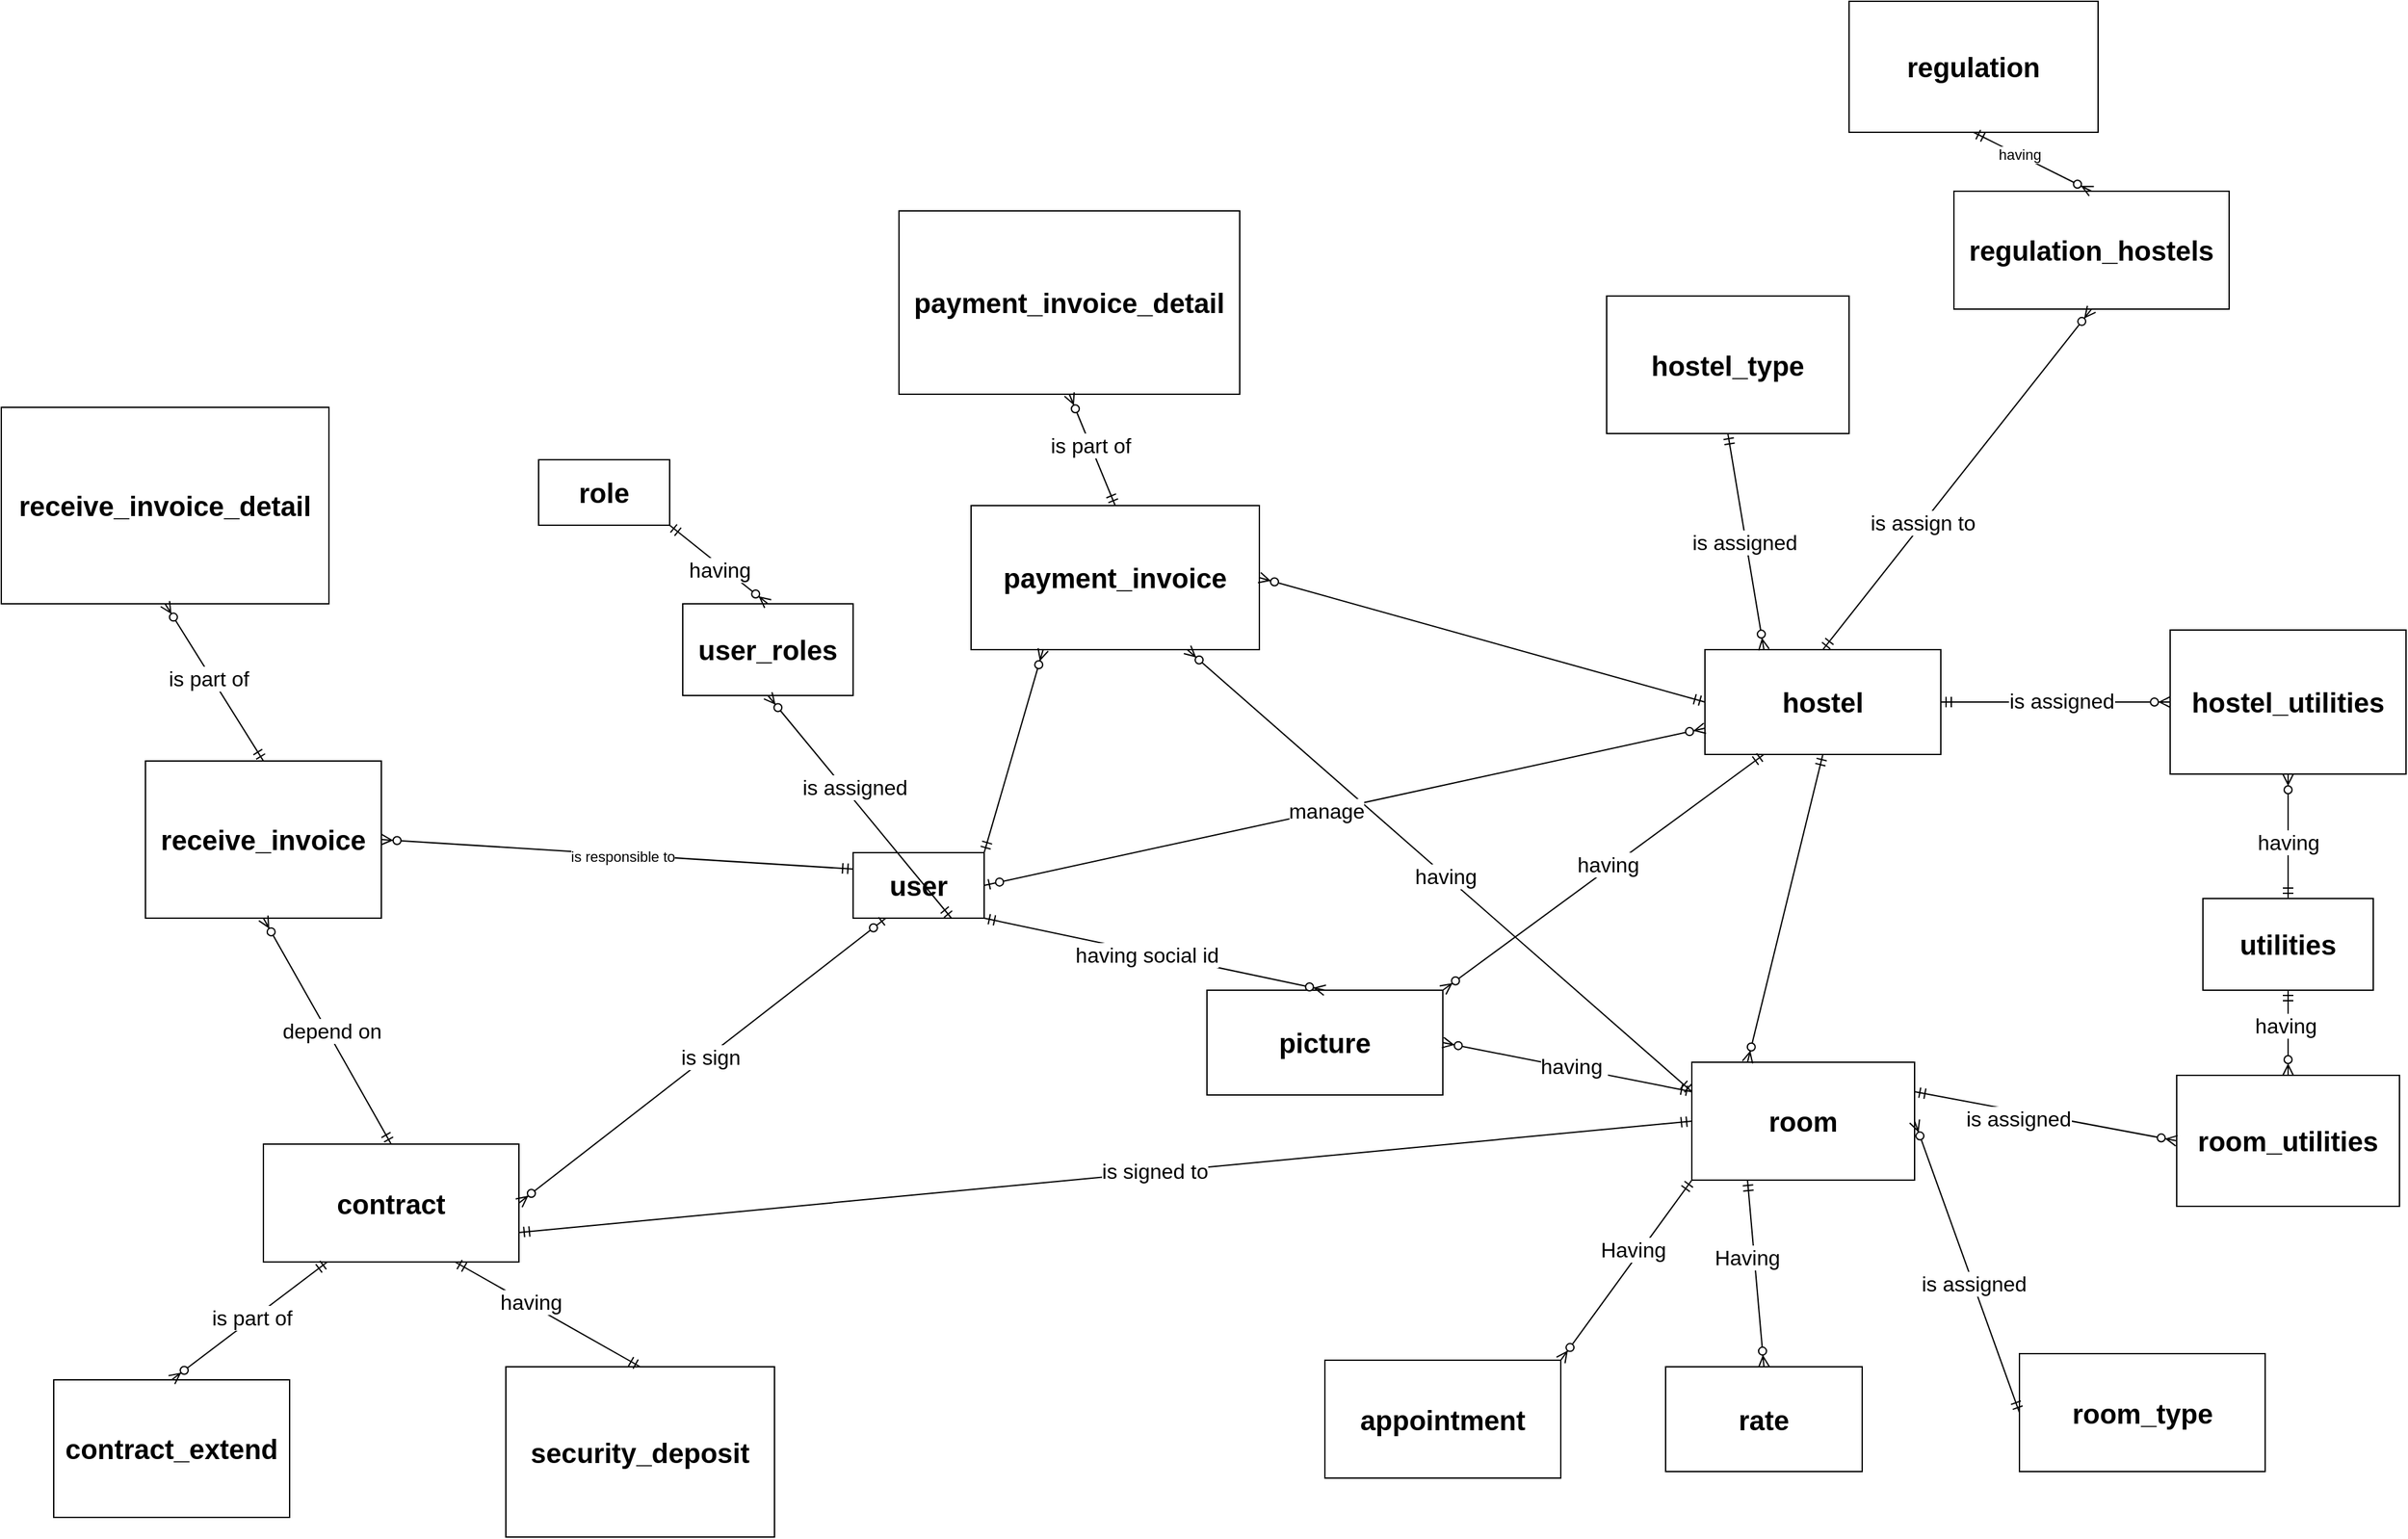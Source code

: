 <mxfile version="24.7.2" type="github">
  <diagram id="R2lEEEUBdFMjLlhIrx00" name="Page-1">
    <mxGraphModel dx="2100" dy="1044" grid="1" gridSize="10" guides="1" tooltips="1" connect="1" arrows="1" fold="1" page="1" pageScale="1" pageWidth="850" pageHeight="1100" math="0" shadow="0" extFonts="Permanent Marker^https://fonts.googleapis.com/css?family=Permanent+Marker">
      <root>
        <mxCell id="0" />
        <mxCell id="1" parent="0" />
        <mxCell id="GKdVHdzbGyq1zqF9Dv50-1" value="appointment" style="html=1;dashed=0;whiteSpace=wrap;fontSize=21;fontStyle=1" vertex="1" parent="1">
          <mxGeometry x="1170" y="1487.5" width="180" height="90" as="geometry" />
        </mxCell>
        <mxCell id="GKdVHdzbGyq1zqF9Dv50-2" value="contract" style="html=1;dashed=0;whiteSpace=wrap;fontSize=21;fontStyle=1" vertex="1" parent="1">
          <mxGeometry x="360" y="1322.5" width="195" height="90" as="geometry" />
        </mxCell>
        <mxCell id="GKdVHdzbGyq1zqF9Dv50-3" value="contract_extend" style="html=1;dashed=0;whiteSpace=wrap;fontSize=21;fontStyle=1" vertex="1" parent="1">
          <mxGeometry x="200" y="1502.5" width="180" height="105" as="geometry" />
        </mxCell>
        <mxCell id="GKdVHdzbGyq1zqF9Dv50-4" value="hostel" style="html=1;dashed=0;whiteSpace=wrap;fontSize=21;fontStyle=1" vertex="1" parent="1">
          <mxGeometry x="1460" y="945" width="180" height="80" as="geometry" />
        </mxCell>
        <mxCell id="GKdVHdzbGyq1zqF9Dv50-5" value="hostel_type" style="html=1;dashed=0;whiteSpace=wrap;fontSize=21;fontStyle=1" vertex="1" parent="1">
          <mxGeometry x="1385" y="675" width="185" height="105" as="geometry" />
        </mxCell>
        <mxCell id="GKdVHdzbGyq1zqF9Dv50-6" value="hostel_utilities" style="html=1;dashed=0;whiteSpace=wrap;fontSize=21;fontStyle=1" vertex="1" parent="1">
          <mxGeometry x="1815" y="930" width="180" height="110" as="geometry" />
        </mxCell>
        <mxCell id="GKdVHdzbGyq1zqF9Dv50-7" value="payment_invoice" style="html=1;dashed=0;whiteSpace=wrap;fontSize=21;fontStyle=1" vertex="1" parent="1">
          <mxGeometry x="900" y="835" width="220" height="110" as="geometry" />
        </mxCell>
        <mxCell id="GKdVHdzbGyq1zqF9Dv50-8" value="payment_invoice_detail" style="html=1;dashed=0;whiteSpace=wrap;fontSize=21;fontStyle=1" vertex="1" parent="1">
          <mxGeometry x="845" y="610" width="260" height="140" as="geometry" />
        </mxCell>
        <mxCell id="GKdVHdzbGyq1zqF9Dv50-9" value="picture" style="html=1;dashed=0;whiteSpace=wrap;fontSize=21;fontStyle=1" vertex="1" parent="1">
          <mxGeometry x="1080" y="1205" width="180" height="80" as="geometry" />
        </mxCell>
        <mxCell id="GKdVHdzbGyq1zqF9Dv50-10" value="rate" style="html=1;dashed=0;whiteSpace=wrap;fontSize=21;fontStyle=1" vertex="1" parent="1">
          <mxGeometry x="1430" y="1492.5" width="150" height="80" as="geometry" />
        </mxCell>
        <mxCell id="GKdVHdzbGyq1zqF9Dv50-11" value="receive_invoice" style="html=1;dashed=0;whiteSpace=wrap;fontSize=21;fontStyle=1" vertex="1" parent="1">
          <mxGeometry x="270" y="1030" width="180" height="120" as="geometry" />
        </mxCell>
        <mxCell id="GKdVHdzbGyq1zqF9Dv50-12" value="receive_invoice_detail" style="html=1;dashed=0;whiteSpace=wrap;fontSize=21;fontStyle=1" vertex="1" parent="1">
          <mxGeometry x="160" y="760" width="250" height="150" as="geometry" />
        </mxCell>
        <mxCell id="GKdVHdzbGyq1zqF9Dv50-13" value="regulation" style="html=1;dashed=0;whiteSpace=wrap;fontSize=21;fontStyle=1" vertex="1" parent="1">
          <mxGeometry x="1570" y="450" width="190" height="100" as="geometry" />
        </mxCell>
        <mxCell id="GKdVHdzbGyq1zqF9Dv50-14" value="regulation_hostels" style="html=1;dashed=0;whiteSpace=wrap;fontSize=21;fontStyle=1" vertex="1" parent="1">
          <mxGeometry x="1650" y="595" width="210" height="90" as="geometry" />
        </mxCell>
        <mxCell id="GKdVHdzbGyq1zqF9Dv50-15" value="role" style="html=1;dashed=0;whiteSpace=wrap;fontSize=21;fontStyle=1" vertex="1" parent="1">
          <mxGeometry x="570" y="800" width="100" height="50" as="geometry" />
        </mxCell>
        <mxCell id="GKdVHdzbGyq1zqF9Dv50-16" value="room" style="html=1;dashed=0;whiteSpace=wrap;fontSize=21;fontStyle=1" vertex="1" parent="1">
          <mxGeometry x="1450" y="1260" width="170" height="90" as="geometry" />
        </mxCell>
        <mxCell id="GKdVHdzbGyq1zqF9Dv50-17" value="room_type" style="html=1;dashed=0;whiteSpace=wrap;fontSize=21;fontStyle=1" vertex="1" parent="1">
          <mxGeometry x="1700" y="1482.5" width="187.5" height="90" as="geometry" />
        </mxCell>
        <mxCell id="GKdVHdzbGyq1zqF9Dv50-18" value="room_utilities" style="html=1;dashed=0;whiteSpace=wrap;fontSize=21;fontStyle=1" vertex="1" parent="1">
          <mxGeometry x="1820" y="1270" width="170" height="100" as="geometry" />
        </mxCell>
        <mxCell id="GKdVHdzbGyq1zqF9Dv50-19" value="security_deposit" style="html=1;dashed=0;whiteSpace=wrap;fontSize=21;fontStyle=1" vertex="1" parent="1">
          <mxGeometry x="545" y="1492.5" width="205" height="130" as="geometry" />
        </mxCell>
        <mxCell id="GKdVHdzbGyq1zqF9Dv50-20" value="user" style="html=1;dashed=0;whiteSpace=wrap;fontSize=21;fontStyle=1;rotation=0;" vertex="1" parent="1">
          <mxGeometry x="810" y="1100" width="100" height="50" as="geometry" />
        </mxCell>
        <mxCell id="GKdVHdzbGyq1zqF9Dv50-21" value="user_roles" style="html=1;dashed=0;whiteSpace=wrap;fontSize=21;fontStyle=1" vertex="1" parent="1">
          <mxGeometry x="680" y="910" width="130" height="70" as="geometry" />
        </mxCell>
        <mxCell id="GKdVHdzbGyq1zqF9Dv50-22" value="utilities" style="html=1;dashed=0;whiteSpace=wrap;fontSize=21;fontStyle=1" vertex="1" parent="1">
          <mxGeometry x="1840" y="1135" width="130" height="70" as="geometry" />
        </mxCell>
        <mxCell id="GKdVHdzbGyq1zqF9Dv50-23" value="" style="fontSize=12;html=1;endArrow=ERzeroToMany;startArrow=ERmandOne;rounded=0;entryX=0.5;entryY=1;entryDx=0;entryDy=0;exitX=0.75;exitY=1;exitDx=0;exitDy=0;" edge="1" parent="1" source="GKdVHdzbGyq1zqF9Dv50-20" target="GKdVHdzbGyq1zqF9Dv50-21">
          <mxGeometry width="100" height="100" relative="1" as="geometry">
            <mxPoint x="1320" y="1280" as="sourcePoint" />
            <mxPoint x="1980" y="1435" as="targetPoint" />
          </mxGeometry>
        </mxCell>
        <mxCell id="GKdVHdzbGyq1zqF9Dv50-24" value="is assigned" style="edgeLabel;html=1;align=center;verticalAlign=middle;resizable=0;points=[];fontSize=16;" vertex="1" connectable="0" parent="GKdVHdzbGyq1zqF9Dv50-23">
          <mxGeometry x="-0.217" y="1" relative="1" as="geometry">
            <mxPoint x="-19" y="-34" as="offset" />
          </mxGeometry>
        </mxCell>
        <mxCell id="GKdVHdzbGyq1zqF9Dv50-25" value="" style="fontSize=12;html=1;endArrow=ERzeroToMany;startArrow=ERmandOne;rounded=0;entryX=0.5;entryY=0;entryDx=0;entryDy=0;exitX=1;exitY=1;exitDx=0;exitDy=0;jumpStyle=line;" edge="1" parent="1" source="GKdVHdzbGyq1zqF9Dv50-15" target="GKdVHdzbGyq1zqF9Dv50-21">
          <mxGeometry width="100" height="100" relative="1" as="geometry">
            <mxPoint x="1495" y="1365" as="sourcePoint" />
            <mxPoint x="1525" y="1210" as="targetPoint" />
          </mxGeometry>
        </mxCell>
        <mxCell id="GKdVHdzbGyq1zqF9Dv50-26" value="having" style="edgeLabel;html=1;align=center;verticalAlign=middle;resizable=0;points=[];fontSize=16;" vertex="1" connectable="0" parent="GKdVHdzbGyq1zqF9Dv50-25">
          <mxGeometry x="0.067" y="-4" relative="1" as="geometry">
            <mxPoint y="-1" as="offset" />
          </mxGeometry>
        </mxCell>
        <mxCell id="GKdVHdzbGyq1zqF9Dv50-27" value="" style="fontSize=12;html=1;endArrow=ERzeroToMany;startArrow=ERmandOne;rounded=0;entryX=1;entryY=0.5;entryDx=0;entryDy=0;exitX=0;exitY=0.5;exitDx=0;exitDy=0;jumpStyle=line;" edge="1" parent="1" source="GKdVHdzbGyq1zqF9Dv50-17" target="GKdVHdzbGyq1zqF9Dv50-16">
          <mxGeometry width="100" height="100" relative="1" as="geometry">
            <mxPoint x="1470" y="1075" as="sourcePoint" />
            <mxPoint x="1555" y="945" as="targetPoint" />
          </mxGeometry>
        </mxCell>
        <mxCell id="GKdVHdzbGyq1zqF9Dv50-28" value="is assigned" style="edgeLabel;html=1;align=center;verticalAlign=middle;resizable=0;points=[];fontSize=16;" vertex="1" connectable="0" parent="GKdVHdzbGyq1zqF9Dv50-27">
          <mxGeometry x="-0.104" y="-1" relative="1" as="geometry">
            <mxPoint y="1" as="offset" />
          </mxGeometry>
        </mxCell>
        <mxCell id="GKdVHdzbGyq1zqF9Dv50-29" value="" style="fontSize=12;html=1;endArrow=ERzeroToMany;startArrow=ERmandOne;rounded=0;entryX=0;entryY=0.5;entryDx=0;entryDy=0;exitX=1;exitY=0.25;exitDx=0;exitDy=0;" edge="1" parent="1" source="GKdVHdzbGyq1zqF9Dv50-16" target="GKdVHdzbGyq1zqF9Dv50-18">
          <mxGeometry width="100" height="100" relative="1" as="geometry">
            <mxPoint x="1330" y="1145" as="sourcePoint" />
            <mxPoint x="1870" y="1275" as="targetPoint" />
          </mxGeometry>
        </mxCell>
        <mxCell id="GKdVHdzbGyq1zqF9Dv50-30" value="is assigned" style="edgeLabel;html=1;align=center;verticalAlign=middle;resizable=0;points=[];fontSize=16;" vertex="1" connectable="0" parent="GKdVHdzbGyq1zqF9Dv50-29">
          <mxGeometry x="-0.204" y="-5" relative="1" as="geometry">
            <mxPoint as="offset" />
          </mxGeometry>
        </mxCell>
        <mxCell id="GKdVHdzbGyq1zqF9Dv50-31" value="" style="fontSize=12;html=1;endArrow=ERzeroToMany;startArrow=ERmandOne;rounded=0;entryX=0.5;entryY=0;entryDx=0;entryDy=0;exitX=0.5;exitY=1;exitDx=0;exitDy=0;" edge="1" parent="1" source="GKdVHdzbGyq1zqF9Dv50-22" target="GKdVHdzbGyq1zqF9Dv50-18">
          <mxGeometry width="100" height="100" relative="1" as="geometry">
            <mxPoint x="1655" y="1035" as="sourcePoint" />
            <mxPoint x="1800" y="915" as="targetPoint" />
          </mxGeometry>
        </mxCell>
        <mxCell id="GKdVHdzbGyq1zqF9Dv50-32" value="having" style="edgeLabel;html=1;align=center;verticalAlign=middle;resizable=0;points=[];fontSize=16;" vertex="1" connectable="0" parent="GKdVHdzbGyq1zqF9Dv50-31">
          <mxGeometry x="-0.149" y="-2" relative="1" as="geometry">
            <mxPoint y="-1" as="offset" />
          </mxGeometry>
        </mxCell>
        <mxCell id="GKdVHdzbGyq1zqF9Dv50-33" value="" style="fontSize=12;html=1;endArrow=ERzeroToMany;startArrow=ERmandOne;rounded=0;entryX=0;entryY=0.5;entryDx=0;entryDy=0;exitX=1;exitY=0.5;exitDx=0;exitDy=0;" edge="1" parent="1" source="GKdVHdzbGyq1zqF9Dv50-4" target="GKdVHdzbGyq1zqF9Dv50-6">
          <mxGeometry width="100" height="100" relative="1" as="geometry">
            <mxPoint x="1665" y="1045" as="sourcePoint" />
            <mxPoint x="1810" y="925" as="targetPoint" />
          </mxGeometry>
        </mxCell>
        <mxCell id="GKdVHdzbGyq1zqF9Dv50-34" value="is assigned" style="edgeLabel;html=1;align=center;verticalAlign=middle;resizable=0;points=[];fontSize=16;" vertex="1" connectable="0" parent="GKdVHdzbGyq1zqF9Dv50-33">
          <mxGeometry x="0.051" y="1" relative="1" as="geometry">
            <mxPoint as="offset" />
          </mxGeometry>
        </mxCell>
        <mxCell id="GKdVHdzbGyq1zqF9Dv50-35" value="" style="fontSize=12;html=1;endArrow=ERzeroToMany;startArrow=ERmandOne;rounded=0;entryX=0.5;entryY=1;entryDx=0;entryDy=0;exitX=0.5;exitY=0;exitDx=0;exitDy=0;" edge="1" parent="1" source="GKdVHdzbGyq1zqF9Dv50-22" target="GKdVHdzbGyq1zqF9Dv50-6">
          <mxGeometry width="100" height="100" relative="1" as="geometry">
            <mxPoint x="1675" y="1055" as="sourcePoint" />
            <mxPoint x="1820" y="935" as="targetPoint" />
          </mxGeometry>
        </mxCell>
        <mxCell id="GKdVHdzbGyq1zqF9Dv50-36" value="having" style="edgeLabel;html=1;align=center;verticalAlign=middle;resizable=0;points=[];fontSize=16;" vertex="1" connectable="0" parent="GKdVHdzbGyq1zqF9Dv50-35">
          <mxGeometry x="-0.109" relative="1" as="geometry">
            <mxPoint y="-1" as="offset" />
          </mxGeometry>
        </mxCell>
        <mxCell id="GKdVHdzbGyq1zqF9Dv50-37" value="" style="fontSize=12;html=1;endArrow=ERzeroToMany;startArrow=ERmandOne;rounded=0;entryX=0.25;entryY=0;entryDx=0;entryDy=0;exitX=0.5;exitY=1;exitDx=0;exitDy=0;" edge="1" parent="1" source="GKdVHdzbGyq1zqF9Dv50-4" target="GKdVHdzbGyq1zqF9Dv50-16">
          <mxGeometry width="100" height="100" relative="1" as="geometry">
            <mxPoint x="1685" y="1065" as="sourcePoint" />
            <mxPoint x="1830" y="945" as="targetPoint" />
          </mxGeometry>
        </mxCell>
        <mxCell id="GKdVHdzbGyq1zqF9Dv50-38" value="" style="fontSize=12;html=1;endArrow=ERzeroToMany;startArrow=ERmandOne;rounded=0;entryX=0.5;entryY=1;entryDx=0;entryDy=0;exitX=0.5;exitY=0;exitDx=0;exitDy=0;" edge="1" parent="1" source="GKdVHdzbGyq1zqF9Dv50-4" target="GKdVHdzbGyq1zqF9Dv50-14">
          <mxGeometry width="100" height="100" relative="1" as="geometry">
            <mxPoint x="1780" y="775" as="sourcePoint" />
            <mxPoint x="2070" y="780" as="targetPoint" />
          </mxGeometry>
        </mxCell>
        <mxCell id="GKdVHdzbGyq1zqF9Dv50-39" value="is assign to" style="edgeLabel;html=1;align=center;verticalAlign=middle;resizable=0;points=[];fontSize=16;" vertex="1" connectable="0" parent="GKdVHdzbGyq1zqF9Dv50-38">
          <mxGeometry x="-0.261" relative="1" as="geometry">
            <mxPoint y="-1" as="offset" />
          </mxGeometry>
        </mxCell>
        <mxCell id="GKdVHdzbGyq1zqF9Dv50-40" value="" style="fontSize=12;html=1;endArrow=ERzeroToMany;startArrow=ERmandOne;rounded=0;entryX=0.5;entryY=0;entryDx=0;entryDy=0;exitX=0.5;exitY=1;exitDx=0;exitDy=0;" edge="1" parent="1" source="GKdVHdzbGyq1zqF9Dv50-13" target="GKdVHdzbGyq1zqF9Dv50-14">
          <mxGeometry width="100" height="100" relative="1" as="geometry">
            <mxPoint x="1790" y="785" as="sourcePoint" />
            <mxPoint x="2080" y="790" as="targetPoint" />
          </mxGeometry>
        </mxCell>
        <mxCell id="GKdVHdzbGyq1zqF9Dv50-41" value="having" style="edgeLabel;html=1;align=center;verticalAlign=middle;resizable=0;points=[];" vertex="1" connectable="0" parent="GKdVHdzbGyq1zqF9Dv50-40">
          <mxGeometry x="-0.221" y="1" relative="1" as="geometry">
            <mxPoint x="-1" as="offset" />
          </mxGeometry>
        </mxCell>
        <mxCell id="GKdVHdzbGyq1zqF9Dv50-42" value="" style="fontSize=12;html=1;endArrow=ERzeroToMany;startArrow=ERmandOne;rounded=0;entryX=0.25;entryY=0;entryDx=0;entryDy=0;exitX=0.5;exitY=1;exitDx=0;exitDy=0;" edge="1" parent="1" source="GKdVHdzbGyq1zqF9Dv50-5" target="GKdVHdzbGyq1zqF9Dv50-4">
          <mxGeometry width="100" height="100" relative="1" as="geometry">
            <mxPoint x="1800" y="795" as="sourcePoint" />
            <mxPoint x="2090" y="800" as="targetPoint" />
          </mxGeometry>
        </mxCell>
        <mxCell id="GKdVHdzbGyq1zqF9Dv50-43" value="is assigned" style="edgeLabel;html=1;align=center;verticalAlign=middle;resizable=0;points=[];fontSize=16;" vertex="1" connectable="0" parent="GKdVHdzbGyq1zqF9Dv50-42">
          <mxGeometry x="-0.001" y="-2" relative="1" as="geometry">
            <mxPoint as="offset" />
          </mxGeometry>
        </mxCell>
        <mxCell id="GKdVHdzbGyq1zqF9Dv50-44" value="" style="fontSize=12;html=1;endArrow=ERzeroToMany;startArrow=ERmandOne;rounded=0;entryX=0.5;entryY=0;entryDx=0;entryDy=0;exitX=0.25;exitY=1;exitDx=0;exitDy=0;" edge="1" parent="1" source="GKdVHdzbGyq1zqF9Dv50-2" target="GKdVHdzbGyq1zqF9Dv50-3">
          <mxGeometry width="100" height="100" relative="1" as="geometry">
            <mxPoint x="1130" y="1287.5" as="sourcePoint" />
            <mxPoint x="1220" y="1207.5" as="targetPoint" />
          </mxGeometry>
        </mxCell>
        <mxCell id="GKdVHdzbGyq1zqF9Dv50-45" value="is part of" style="edgeLabel;html=1;align=center;verticalAlign=middle;resizable=0;points=[];fontSize=16;" vertex="1" connectable="0" parent="GKdVHdzbGyq1zqF9Dv50-44">
          <mxGeometry x="-0.038" y="-1" relative="1" as="geometry">
            <mxPoint as="offset" />
          </mxGeometry>
        </mxCell>
        <mxCell id="GKdVHdzbGyq1zqF9Dv50-46" value="" style="fontSize=12;html=1;endArrow=ERzeroToMany;startArrow=ERmandOne;rounded=0;entryX=0.5;entryY=0;entryDx=0;entryDy=0;exitX=0.25;exitY=1;exitDx=0;exitDy=0;" edge="1" parent="1" source="GKdVHdzbGyq1zqF9Dv50-16" target="GKdVHdzbGyq1zqF9Dv50-10">
          <mxGeometry width="100" height="100" relative="1" as="geometry">
            <mxPoint x="1320" y="1265" as="sourcePoint" />
            <mxPoint x="1410" y="1185" as="targetPoint" />
          </mxGeometry>
        </mxCell>
        <mxCell id="GKdVHdzbGyq1zqF9Dv50-47" value="Having" style="edgeLabel;html=1;align=center;verticalAlign=middle;resizable=0;points=[];fontSize=16;" vertex="1" connectable="0" parent="GKdVHdzbGyq1zqF9Dv50-46">
          <mxGeometry x="-0.188" y="-6" relative="1" as="geometry">
            <mxPoint as="offset" />
          </mxGeometry>
        </mxCell>
        <mxCell id="GKdVHdzbGyq1zqF9Dv50-48" value="" style="fontSize=12;html=1;endArrow=ERzeroToMany;startArrow=ERmandOne;rounded=0;entryX=0.5;entryY=1;entryDx=0;entryDy=0;exitX=0.5;exitY=0;exitDx=0;exitDy=0;" edge="1" parent="1" source="GKdVHdzbGyq1zqF9Dv50-7" target="GKdVHdzbGyq1zqF9Dv50-8">
          <mxGeometry width="100" height="100" relative="1" as="geometry">
            <mxPoint x="660" y="315" as="sourcePoint" />
            <mxPoint x="782" y="430" as="targetPoint" />
          </mxGeometry>
        </mxCell>
        <mxCell id="GKdVHdzbGyq1zqF9Dv50-49" value="is part of" style="edgeLabel;html=1;align=center;verticalAlign=middle;resizable=0;points=[];fontSize=16;" vertex="1" connectable="0" parent="GKdVHdzbGyq1zqF9Dv50-48">
          <mxGeometry x="0.087" relative="1" as="geometry">
            <mxPoint as="offset" />
          </mxGeometry>
        </mxCell>
        <mxCell id="GKdVHdzbGyq1zqF9Dv50-50" value="" style="fontSize=12;html=1;endArrow=ERzeroToMany;startArrow=ERmandOne;rounded=0;entryX=0.5;entryY=1;entryDx=0;entryDy=0;exitX=0.5;exitY=0;exitDx=0;exitDy=0;" edge="1" parent="1" source="GKdVHdzbGyq1zqF9Dv50-11" target="GKdVHdzbGyq1zqF9Dv50-12">
          <mxGeometry width="100" height="100" relative="1" as="geometry">
            <mxPoint x="710" y="895" as="sourcePoint" />
            <mxPoint x="832" y="1010" as="targetPoint" />
          </mxGeometry>
        </mxCell>
        <mxCell id="GKdVHdzbGyq1zqF9Dv50-51" value="is part of" style="edgeLabel;html=1;align=center;verticalAlign=middle;resizable=0;points=[];fontSize=16;" vertex="1" connectable="0" parent="GKdVHdzbGyq1zqF9Dv50-50">
          <mxGeometry x="0.07" y="2" relative="1" as="geometry">
            <mxPoint x="-1" as="offset" />
          </mxGeometry>
        </mxCell>
        <mxCell id="GKdVHdzbGyq1zqF9Dv50-52" value="" style="fontSize=12;html=1;endArrow=ERmandOne;startArrow=ERmandOne;rounded=0;entryX=0.5;entryY=0;entryDx=0;entryDy=0;exitX=0.75;exitY=1;exitDx=0;exitDy=0;" edge="1" parent="1" source="GKdVHdzbGyq1zqF9Dv50-2" target="GKdVHdzbGyq1zqF9Dv50-19">
          <mxGeometry width="100" height="100" relative="1" as="geometry">
            <mxPoint x="760" y="1567.5" as="sourcePoint" />
            <mxPoint x="950" y="687.5" as="targetPoint" />
            <Array as="points" />
          </mxGeometry>
        </mxCell>
        <mxCell id="GKdVHdzbGyq1zqF9Dv50-53" value="having" style="edgeLabel;html=1;align=center;verticalAlign=middle;resizable=0;points=[];fontSize=16;" vertex="1" connectable="0" parent="GKdVHdzbGyq1zqF9Dv50-52">
          <mxGeometry x="-0.212" y="2" relative="1" as="geometry">
            <mxPoint x="1" as="offset" />
          </mxGeometry>
        </mxCell>
        <mxCell id="GKdVHdzbGyq1zqF9Dv50-54" value="" style="fontSize=12;html=1;endArrow=ERzeroToMany;startArrow=ERmandOne;rounded=0;entryX=0.5;entryY=1;entryDx=0;entryDy=0;exitX=0.5;exitY=0;exitDx=0;exitDy=0;" edge="1" parent="1" source="GKdVHdzbGyq1zqF9Dv50-2" target="GKdVHdzbGyq1zqF9Dv50-11">
          <mxGeometry width="100" height="100" relative="1" as="geometry">
            <mxPoint x="783" y="1330" as="sourcePoint" />
            <mxPoint x="708" y="1210" as="targetPoint" />
          </mxGeometry>
        </mxCell>
        <mxCell id="GKdVHdzbGyq1zqF9Dv50-55" value="depend on" style="edgeLabel;html=1;align=center;verticalAlign=middle;resizable=0;points=[];fontSize=16;" vertex="1" connectable="0" parent="GKdVHdzbGyq1zqF9Dv50-54">
          <mxGeometry x="-0.005" y="-3" relative="1" as="geometry">
            <mxPoint as="offset" />
          </mxGeometry>
        </mxCell>
        <mxCell id="GKdVHdzbGyq1zqF9Dv50-56" value="" style="fontSize=12;html=1;endArrow=ERzeroToMany;startArrow=ERzeroToOne;rounded=0;exitX=0.25;exitY=1;exitDx=0;exitDy=0;entryX=1;entryY=0.5;entryDx=0;entryDy=0;" edge="1" parent="1" source="GKdVHdzbGyq1zqF9Dv50-20" target="GKdVHdzbGyq1zqF9Dv50-2">
          <mxGeometry width="100" height="100" relative="1" as="geometry">
            <mxPoint x="1290" y="1210" as="sourcePoint" />
            <mxPoint x="1390" y="1110" as="targetPoint" />
          </mxGeometry>
        </mxCell>
        <mxCell id="GKdVHdzbGyq1zqF9Dv50-76" value="is sign" style="edgeLabel;html=1;align=center;verticalAlign=middle;resizable=0;points=[];fontSize=16;" vertex="1" connectable="0" parent="GKdVHdzbGyq1zqF9Dv50-56">
          <mxGeometry x="-0.039" y="1" relative="1" as="geometry">
            <mxPoint as="offset" />
          </mxGeometry>
        </mxCell>
        <mxCell id="GKdVHdzbGyq1zqF9Dv50-57" value="" style="fontSize=12;html=1;endArrow=ERzeroToMany;startArrow=ERmandOne;rounded=0;entryX=1;entryY=0.5;entryDx=0;entryDy=0;exitX=0;exitY=0.5;exitDx=0;exitDy=0;" edge="1" parent="1" source="GKdVHdzbGyq1zqF9Dv50-4" target="GKdVHdzbGyq1zqF9Dv50-7">
          <mxGeometry width="100" height="100" relative="1" as="geometry">
            <mxPoint x="1260" y="1317.5" as="sourcePoint" />
            <mxPoint x="1240" y="1047.5" as="targetPoint" />
          </mxGeometry>
        </mxCell>
        <mxCell id="GKdVHdzbGyq1zqF9Dv50-58" value="" style="fontSize=12;html=1;endArrow=ERzeroToMany;startArrow=ERmandOne;rounded=0;entryX=0.75;entryY=1;entryDx=0;entryDy=0;exitX=0;exitY=0.25;exitDx=0;exitDy=0;" edge="1" parent="1" source="GKdVHdzbGyq1zqF9Dv50-16" target="GKdVHdzbGyq1zqF9Dv50-7">
          <mxGeometry width="100" height="100" relative="1" as="geometry">
            <mxPoint x="1170" y="875" as="sourcePoint" />
            <mxPoint x="1150" y="605" as="targetPoint" />
          </mxGeometry>
        </mxCell>
        <mxCell id="GKdVHdzbGyq1zqF9Dv50-59" value="having" style="edgeLabel;html=1;align=center;verticalAlign=middle;resizable=0;points=[];fontSize=16;" vertex="1" connectable="0" parent="GKdVHdzbGyq1zqF9Dv50-58">
          <mxGeometry x="-0.025" relative="1" as="geometry">
            <mxPoint x="-1" as="offset" />
          </mxGeometry>
        </mxCell>
        <mxCell id="GKdVHdzbGyq1zqF9Dv50-60" value="" style="fontSize=12;html=1;endArrow=ERmandOne;startArrow=ERmandOne;rounded=0;entryX=0;entryY=0.5;entryDx=0;entryDy=0;exitX=1;exitY=0.75;exitDx=0;exitDy=0;" edge="1" parent="1" source="GKdVHdzbGyq1zqF9Dv50-2" target="GKdVHdzbGyq1zqF9Dv50-16">
          <mxGeometry width="100" height="100" relative="1" as="geometry">
            <mxPoint x="516" y="1423" as="sourcePoint" />
            <mxPoint x="658" y="1503" as="targetPoint" />
          </mxGeometry>
        </mxCell>
        <mxCell id="GKdVHdzbGyq1zqF9Dv50-61" value="is signed to" style="edgeLabel;html=1;align=center;verticalAlign=middle;resizable=0;points=[];fontSize=16;" vertex="1" connectable="0" parent="GKdVHdzbGyq1zqF9Dv50-60">
          <mxGeometry x="0.084" y="1" relative="1" as="geometry">
            <mxPoint as="offset" />
          </mxGeometry>
        </mxCell>
        <mxCell id="GKdVHdzbGyq1zqF9Dv50-62" value="" style="fontSize=12;html=1;endArrow=ERzeroToMany;startArrow=ERmandOne;rounded=0;entryX=1;entryY=0.5;entryDx=0;entryDy=0;exitX=0;exitY=0.25;exitDx=0;exitDy=0;" edge="1" parent="1" source="GKdVHdzbGyq1zqF9Dv50-20" target="GKdVHdzbGyq1zqF9Dv50-11">
          <mxGeometry width="100" height="100" relative="1" as="geometry">
            <mxPoint x="1080" y="1180" as="sourcePoint" />
            <mxPoint x="1180" y="1080" as="targetPoint" />
          </mxGeometry>
        </mxCell>
        <mxCell id="GKdVHdzbGyq1zqF9Dv50-69" value="is responsible to" style="edgeLabel;html=1;align=center;verticalAlign=middle;resizable=0;points=[];" vertex="1" connectable="0" parent="GKdVHdzbGyq1zqF9Dv50-62">
          <mxGeometry x="-0.013" y="1" relative="1" as="geometry">
            <mxPoint x="1" as="offset" />
          </mxGeometry>
        </mxCell>
        <mxCell id="GKdVHdzbGyq1zqF9Dv50-63" value="" style="fontSize=12;html=1;endArrow=ERzeroToMany;startArrow=ERmandOne;rounded=0;entryX=0.25;entryY=1;entryDx=0;entryDy=0;exitX=1;exitY=0;exitDx=0;exitDy=0;" edge="1" parent="1" source="GKdVHdzbGyq1zqF9Dv50-20" target="GKdVHdzbGyq1zqF9Dv50-7">
          <mxGeometry width="100" height="100" relative="1" as="geometry">
            <mxPoint x="820" y="1132" as="sourcePoint" />
            <mxPoint x="460" y="1100" as="targetPoint" />
          </mxGeometry>
        </mxCell>
        <mxCell id="GKdVHdzbGyq1zqF9Dv50-64" value="" style="fontSize=12;html=1;endArrow=ERzeroToMany;startArrow=ERzeroToOne;rounded=0;exitX=1;exitY=0.5;exitDx=0;exitDy=0;entryX=0;entryY=0.75;entryDx=0;entryDy=0;" edge="1" parent="1" source="GKdVHdzbGyq1zqF9Dv50-20" target="GKdVHdzbGyq1zqF9Dv50-4">
          <mxGeometry width="100" height="100" relative="1" as="geometry">
            <mxPoint x="1110" y="1050" as="sourcePoint" />
            <mxPoint x="1210" y="950" as="targetPoint" />
          </mxGeometry>
        </mxCell>
        <mxCell id="GKdVHdzbGyq1zqF9Dv50-65" value="manage" style="edgeLabel;html=1;align=center;verticalAlign=middle;resizable=0;points=[];fontSize=16;" vertex="1" connectable="0" parent="GKdVHdzbGyq1zqF9Dv50-64">
          <mxGeometry x="-0.052" relative="1" as="geometry">
            <mxPoint as="offset" />
          </mxGeometry>
        </mxCell>
        <mxCell id="GKdVHdzbGyq1zqF9Dv50-66" value="" style="fontSize=12;html=1;endArrow=ERzeroToMany;startArrow=ERmandOne;rounded=0;entryX=1;entryY=0;entryDx=0;entryDy=0;exitX=0;exitY=1;exitDx=0;exitDy=0;" edge="1" parent="1" source="GKdVHdzbGyq1zqF9Dv50-16" target="GKdVHdzbGyq1zqF9Dv50-1">
          <mxGeometry width="100" height="100" relative="1" as="geometry">
            <mxPoint x="1503" y="1360" as="sourcePoint" />
            <mxPoint x="1515" y="1503" as="targetPoint" />
          </mxGeometry>
        </mxCell>
        <mxCell id="GKdVHdzbGyq1zqF9Dv50-67" value="Having" style="edgeLabel;html=1;align=center;verticalAlign=middle;resizable=0;points=[];fontSize=16;" vertex="1" connectable="0" parent="GKdVHdzbGyq1zqF9Dv50-66">
          <mxGeometry x="-0.188" y="-6" relative="1" as="geometry">
            <mxPoint as="offset" />
          </mxGeometry>
        </mxCell>
        <mxCell id="GKdVHdzbGyq1zqF9Dv50-68" value="" style="fontSize=12;html=1;endArrow=ERzeroToMany;startArrow=ERmandOne;rounded=0;entryX=0.5;entryY=0;entryDx=0;entryDy=0;exitX=1;exitY=1;exitDx=0;exitDy=0;" edge="1" parent="1" source="GKdVHdzbGyq1zqF9Dv50-20" target="GKdVHdzbGyq1zqF9Dv50-9">
          <mxGeometry width="100" height="100" relative="1" as="geometry">
            <mxPoint x="820" y="1123" as="sourcePoint" />
            <mxPoint x="460" y="1100" as="targetPoint" />
          </mxGeometry>
        </mxCell>
        <mxCell id="GKdVHdzbGyq1zqF9Dv50-70" value="having social id" style="edgeLabel;html=1;align=center;verticalAlign=middle;resizable=0;points=[];fontSize=16;" vertex="1" connectable="0" parent="GKdVHdzbGyq1zqF9Dv50-68">
          <mxGeometry x="-0.049" y="-2" relative="1" as="geometry">
            <mxPoint as="offset" />
          </mxGeometry>
        </mxCell>
        <mxCell id="GKdVHdzbGyq1zqF9Dv50-71" value="" style="fontSize=12;html=1;endArrow=ERzeroToMany;startArrow=ERmandOne;rounded=0;entryX=1;entryY=0.5;entryDx=0;entryDy=0;exitX=0;exitY=0.25;exitDx=0;exitDy=0;" edge="1" parent="1" source="GKdVHdzbGyq1zqF9Dv50-16" target="GKdVHdzbGyq1zqF9Dv50-9">
          <mxGeometry width="100" height="100" relative="1" as="geometry">
            <mxPoint x="920" y="1160" as="sourcePoint" />
            <mxPoint x="1190" y="1200" as="targetPoint" />
          </mxGeometry>
        </mxCell>
        <mxCell id="GKdVHdzbGyq1zqF9Dv50-72" value="having&amp;nbsp;" style="edgeLabel;html=1;align=center;verticalAlign=middle;resizable=0;points=[];fontSize=16;" vertex="1" connectable="0" parent="GKdVHdzbGyq1zqF9Dv50-71">
          <mxGeometry x="-0.049" y="-2" relative="1" as="geometry">
            <mxPoint as="offset" />
          </mxGeometry>
        </mxCell>
        <mxCell id="GKdVHdzbGyq1zqF9Dv50-73" value="" style="fontSize=12;html=1;endArrow=ERzeroToMany;startArrow=ERmandOne;rounded=0;entryX=1;entryY=0;entryDx=0;entryDy=0;exitX=0.25;exitY=1;exitDx=0;exitDy=0;" edge="1" parent="1" source="GKdVHdzbGyq1zqF9Dv50-4" target="GKdVHdzbGyq1zqF9Dv50-9">
          <mxGeometry width="100" height="100" relative="1" as="geometry">
            <mxPoint x="1460" y="1293" as="sourcePoint" />
            <mxPoint x="1280" y="1240" as="targetPoint" />
          </mxGeometry>
        </mxCell>
        <mxCell id="GKdVHdzbGyq1zqF9Dv50-74" value="having&amp;nbsp;" style="edgeLabel;html=1;align=center;verticalAlign=middle;resizable=0;points=[];fontSize=16;" vertex="1" connectable="0" parent="GKdVHdzbGyq1zqF9Dv50-73">
          <mxGeometry x="-0.049" y="-2" relative="1" as="geometry">
            <mxPoint as="offset" />
          </mxGeometry>
        </mxCell>
      </root>
    </mxGraphModel>
  </diagram>
</mxfile>
